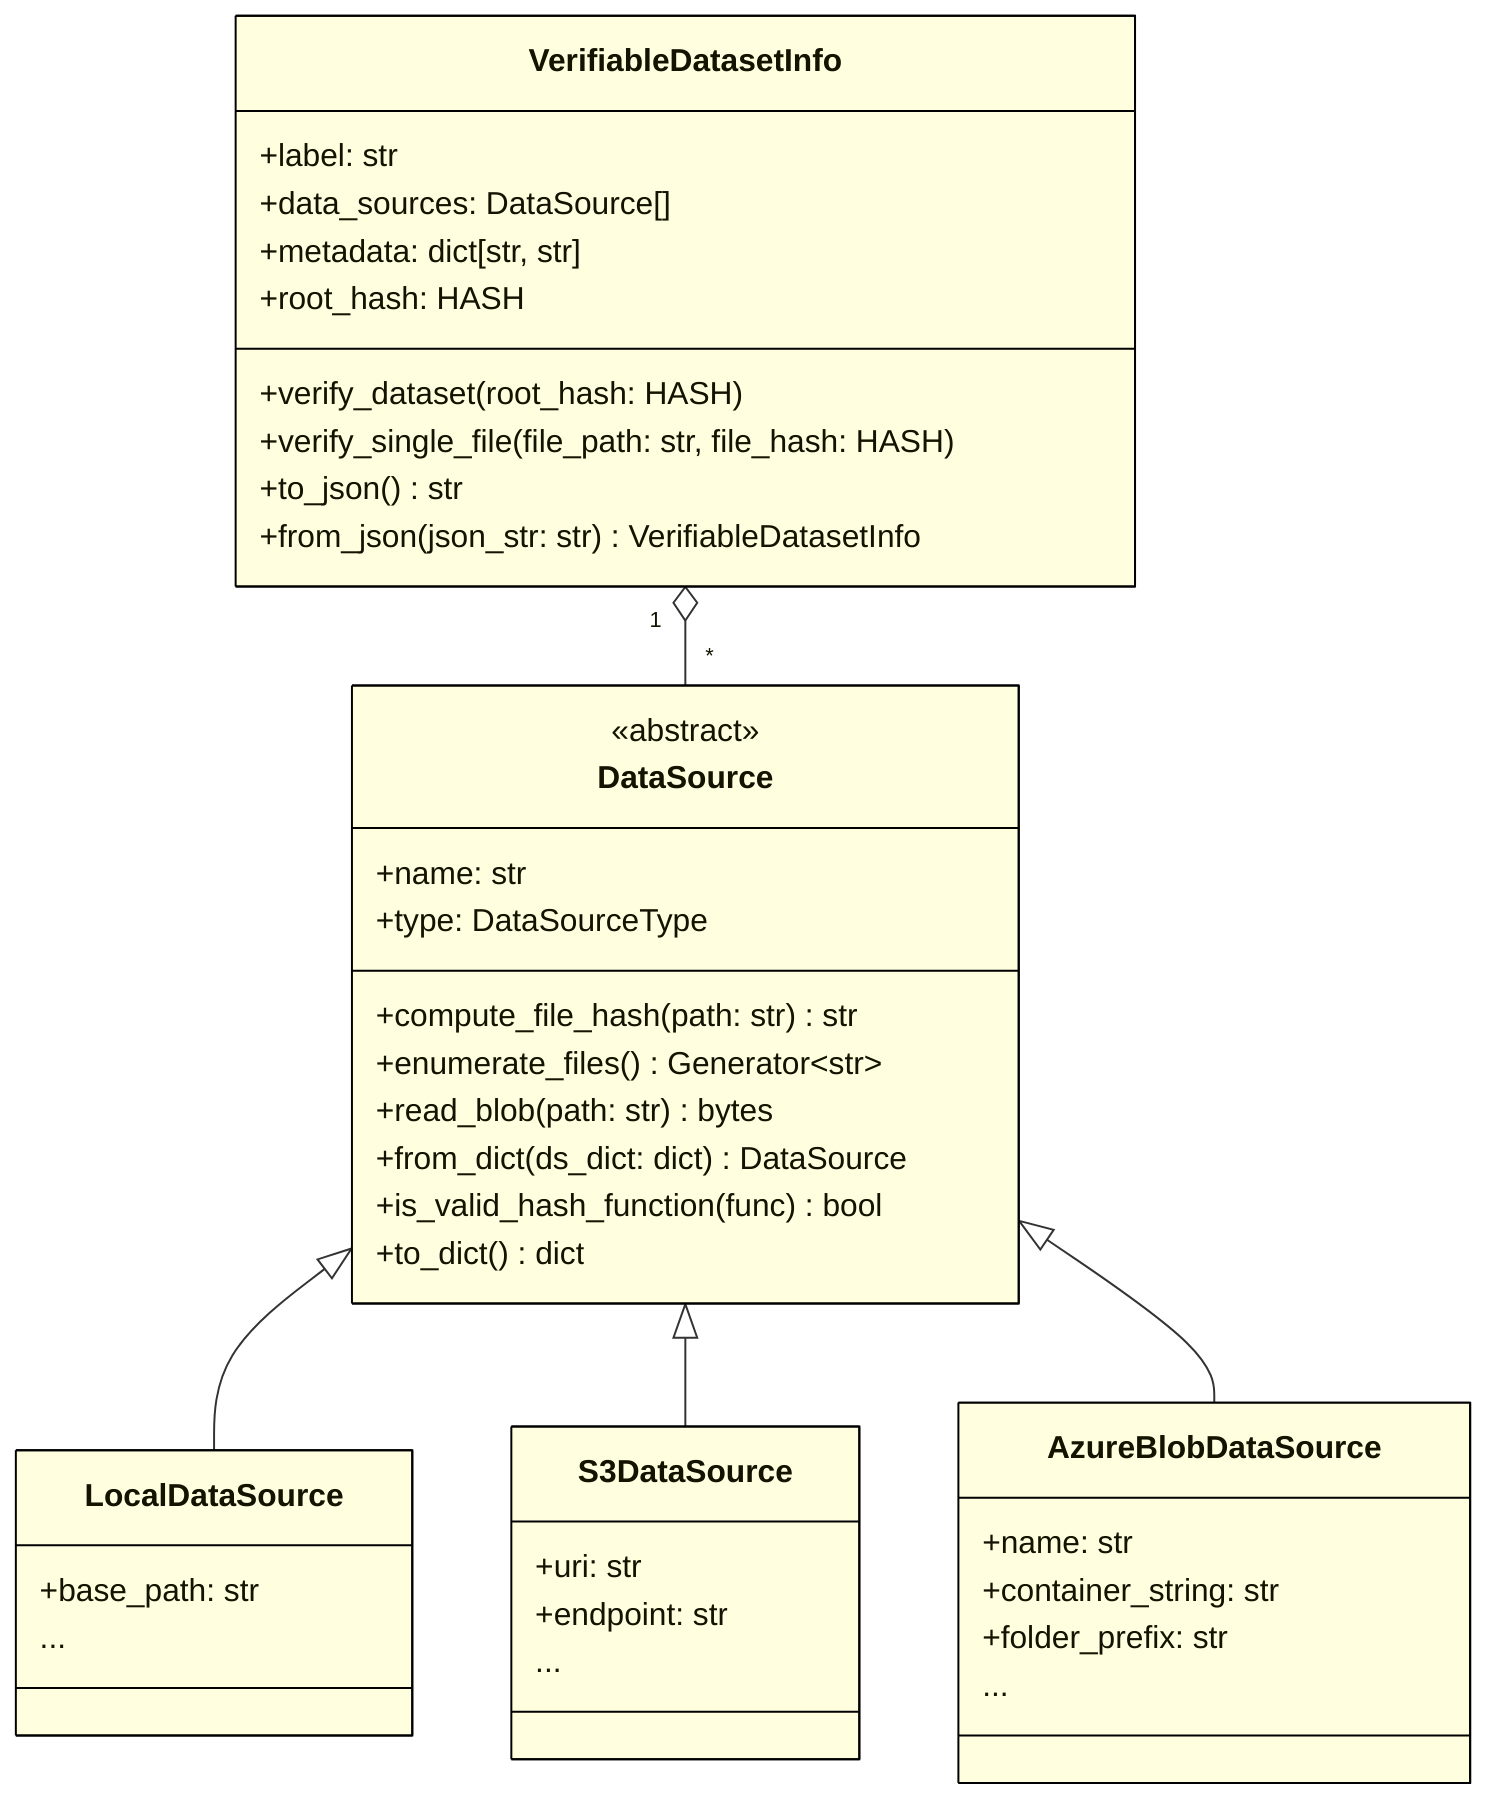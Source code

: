 %% Copyright 2025 Intel Corporation
%% SPDX-License-Identifier: Apache-2.0

classDiagram
    class VerifiableDatasetInfo {
        +label: str
        +data_sources: DataSource[] 
        +metadata: dict[str, str] 
        +root_hash: HASH 

        +verify_dataset(root_hash: HASH)
        +verify_single_file(file_path: str, file_hash: HASH)
        +to_json() str
        +from_json(json_str: str) VerifiableDatasetInfo
    }

    class DataSource {
        <<abstract>>
        +name: str 
        +type: DataSourceType 
        +compute_file_hash(path: str) str
        +enumerate_files() Generator~str~
        +read_blob(path: str) bytes
        +from_dict(ds_dict: dict) DataSource
        +is_valid_hash_function(func) bool
        +to_dict() dict
    }

    class LocalDataSource {
        +base_path: str
        ...
    }

    class S3DataSource {
        +uri: str 
        +endpoint: str
        ...
    }

    class AzureBlobDataSource {
        +name: str 
        +container_string: str 
        +folder_prefix: str
        ...
    }

    VerifiableDatasetInfo "1" o-- "*" DataSource
    DataSource <|-- LocalDataSource
    DataSource <|-- S3DataSource
    DataSource <|-- AzureBlobDataSource

    style VerifiableDatasetInfo fill:#FFFFE0,stroke:#000,stroke-width:1px
    style DataSource fill:#FFFFE0,stroke:#000,stroke-width:1px
    style LocalDataSource fill:#FFFFE0,stroke:#000,stroke-width:1px
    style S3DataSource fill:#FFFFE0,stroke:#000,stroke-width:1px
    style AzureBlobDataSource fill:#FFFFE0,stroke:#000,stroke-width:1px